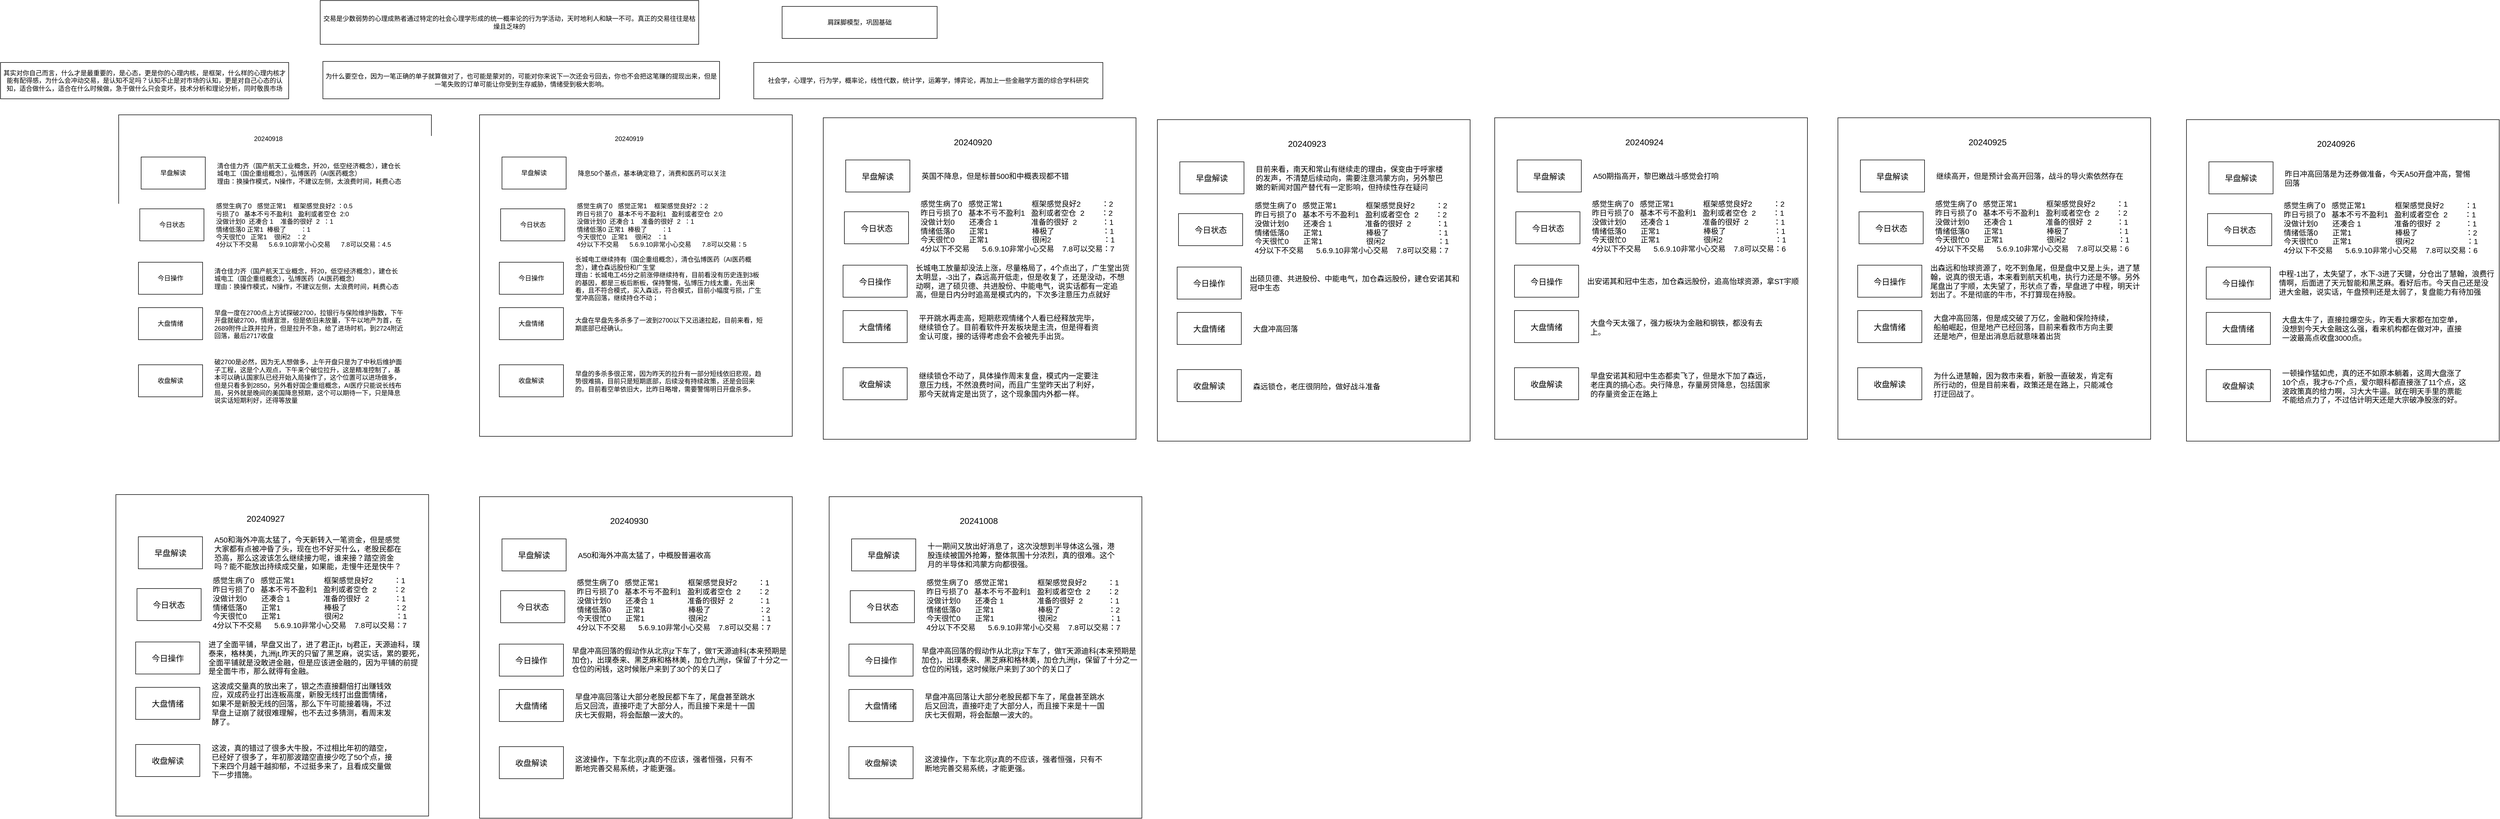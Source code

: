 <mxfile version="24.7.16">
  <diagram name="第 1 页" id="n0Eh1bdH7xCjfE-SlWxd">
    <mxGraphModel dx="1645" dy="1076" grid="0" gridSize="10" guides="1" tooltips="1" connect="1" arrows="1" fold="1" page="0" pageScale="1" pageWidth="827" pageHeight="1169" math="0" shadow="0">
      <root>
        <mxCell id="0" />
        <mxCell id="1" parent="0" />
        <mxCell id="ki8aC08DYE5dmjoq6XBP-1" value="" style="rounded=0;whiteSpace=wrap;html=1;" parent="1" vertex="1">
          <mxGeometry x="-59" y="60" width="585" height="602" as="geometry" />
        </mxCell>
        <mxCell id="ki8aC08DYE5dmjoq6XBP-2" value="20240918" style="text;html=1;align=center;verticalAlign=middle;whiteSpace=wrap;rounded=0;" parent="1" vertex="1">
          <mxGeometry x="-34" y="79" width="510" height="52" as="geometry" />
        </mxCell>
        <mxCell id="ki8aC08DYE5dmjoq6XBP-5" value="" style="group" parent="1" vertex="1" connectable="0">
          <mxGeometry x="-22" y="336" width="495.5" height="61" as="geometry" />
        </mxCell>
        <mxCell id="ki8aC08DYE5dmjoq6XBP-3" value="清仓佳力齐（国产航天工业概念，歼20，低空经济概念），建仓长城电工（国企重组概念），弘博医药（AI医药概念）&lt;div&gt;理由：换操作模式，N操作，不建议左侧，太浪费时间，耗费心态&lt;/div&gt;" style="text;html=1;align=left;verticalAlign=middle;whiteSpace=wrap;rounded=0;" parent="ki8aC08DYE5dmjoq6XBP-5" vertex="1">
          <mxGeometry x="140" width="355.5" height="61" as="geometry" />
        </mxCell>
        <mxCell id="ki8aC08DYE5dmjoq6XBP-4" value="今日操作" style="rounded=0;whiteSpace=wrap;html=1;" parent="ki8aC08DYE5dmjoq6XBP-5" vertex="1">
          <mxGeometry width="120" height="60" as="geometry" />
        </mxCell>
        <mxCell id="ki8aC08DYE5dmjoq6XBP-6" value="" style="group" parent="1" vertex="1" connectable="0">
          <mxGeometry x="-22" y="421" width="495.5" height="61" as="geometry" />
        </mxCell>
        <mxCell id="ki8aC08DYE5dmjoq6XBP-7" value="早盘一度在2700点上方试探破2700，拉银行与保险维护指数，下午开盘就破2700，情绪宣泄，但是依旧未放量，下午以地产为首，在2689附件止跌并拉升，但是拉升不急，给了进场时机，到2724附近回落，最后2717收盘" style="text;html=1;align=left;verticalAlign=middle;whiteSpace=wrap;rounded=0;" parent="ki8aC08DYE5dmjoq6XBP-6" vertex="1">
          <mxGeometry x="140" width="355.5" height="61" as="geometry" />
        </mxCell>
        <mxCell id="ki8aC08DYE5dmjoq6XBP-8" value="大盘情绪" style="rounded=0;whiteSpace=wrap;html=1;" parent="ki8aC08DYE5dmjoq6XBP-6" vertex="1">
          <mxGeometry width="120" height="60" as="geometry" />
        </mxCell>
        <mxCell id="ki8aC08DYE5dmjoq6XBP-9" value="" style="group" parent="1" vertex="1" connectable="0">
          <mxGeometry x="-17" y="139" width="495.5" height="61" as="geometry" />
        </mxCell>
        <mxCell id="ki8aC08DYE5dmjoq6XBP-10" value="清仓佳力齐（国产航天工业概念，歼20，低空经济概念），建仓长城电工（国企重组概念），弘博医药（AI医药概念）&lt;div&gt;理由：换操作模式，N操作，不建议左侧，太浪费时间，耗费心态&lt;/div&gt;" style="text;html=1;align=left;verticalAlign=middle;whiteSpace=wrap;rounded=0;" parent="ki8aC08DYE5dmjoq6XBP-9" vertex="1">
          <mxGeometry x="140" width="355.5" height="61" as="geometry" />
        </mxCell>
        <mxCell id="ki8aC08DYE5dmjoq6XBP-11" value="早盘解读" style="rounded=0;whiteSpace=wrap;html=1;" parent="ki8aC08DYE5dmjoq6XBP-9" vertex="1">
          <mxGeometry width="120" height="60" as="geometry" />
        </mxCell>
        <mxCell id="ki8aC08DYE5dmjoq6XBP-20" value="" style="group" parent="1" vertex="1" connectable="0">
          <mxGeometry x="-22" y="528" width="495.5" height="61" as="geometry" />
        </mxCell>
        <mxCell id="ki8aC08DYE5dmjoq6XBP-21" value="破2700是必然，因为无人想做多，上午开盘只是为了中秋后维护面子工程，这是个人观点，下午来个破位拉升，这是精准控制了，基本可以确认国家队已经开始入局操作了，这个位置可以进场做多，但是只看多到2850，另外看好国企重组概念，AI医疗只能说长线布局，另外就是晚间的美国降息预期，这个可以期待一下，只是降息说实话短期利好，还得等放量" style="text;html=1;align=left;verticalAlign=middle;whiteSpace=wrap;rounded=0;" parent="ki8aC08DYE5dmjoq6XBP-20" vertex="1">
          <mxGeometry x="140" width="355.5" height="61" as="geometry" />
        </mxCell>
        <mxCell id="ki8aC08DYE5dmjoq6XBP-22" value="收盘解读" style="rounded=0;whiteSpace=wrap;html=1;" parent="ki8aC08DYE5dmjoq6XBP-20" vertex="1">
          <mxGeometry width="120" height="60" as="geometry" />
        </mxCell>
        <mxCell id="ki8aC08DYE5dmjoq6XBP-27" value="" style="group" parent="1" vertex="1" connectable="0">
          <mxGeometry x="-19.5" y="236" width="495.5" height="61" as="geometry" />
        </mxCell>
        <mxCell id="ki8aC08DYE5dmjoq6XBP-28" value="感觉生病了0&amp;nbsp; &amp;nbsp;感觉正常1&amp;nbsp; &amp;nbsp; 框架感觉良好2 ：0.5&lt;br&gt;亏损了0&amp;nbsp; &amp;nbsp;基本不亏不盈利1&amp;nbsp; &amp;nbsp;盈利或者空仓&amp;nbsp; 2:0&lt;br&gt;没做计划0&amp;nbsp; 还凑合 1&amp;nbsp; &amp;nbsp; 准备的很好&amp;nbsp; 2&amp;nbsp; ：1&lt;br&gt;情绪低落0 正常1&amp;nbsp; 棒极了&amp;nbsp; &amp;nbsp; &amp;nbsp; &amp;nbsp; ：1&lt;br&gt;今天很忙0&amp;nbsp; &amp;nbsp;正常1&amp;nbsp; &amp;nbsp; 很闲2&amp;nbsp; &amp;nbsp;：2&lt;br&gt;4分以下不交易&amp;nbsp; &amp;nbsp; &amp;nbsp; 5.6.9.10非常小心交易&amp;nbsp; &amp;nbsp; &amp;nbsp; 7.8可以交易：4.5" style="text;html=1;align=left;verticalAlign=middle;whiteSpace=wrap;rounded=0;" parent="ki8aC08DYE5dmjoq6XBP-27" vertex="1">
          <mxGeometry x="140" width="355.5" height="61" as="geometry" />
        </mxCell>
        <mxCell id="ki8aC08DYE5dmjoq6XBP-29" value="今日状态" style="rounded=0;whiteSpace=wrap;html=1;" parent="ki8aC08DYE5dmjoq6XBP-27" vertex="1">
          <mxGeometry width="120" height="60" as="geometry" />
        </mxCell>
        <mxCell id="ki8aC08DYE5dmjoq6XBP-30" value="交易是少数弱势的心理成熟者通过特定的社会心理学形成的统一概率论的行为学活动，天时地利人和缺一不可。真正的交易往往是枯燥且乏味的" style="rounded=0;whiteSpace=wrap;html=1;" parent="1" vertex="1">
          <mxGeometry x="318" y="-154" width="708" height="82" as="geometry" />
        </mxCell>
        <mxCell id="ki8aC08DYE5dmjoq6XBP-31" value="为什么要空仓，因为一笔正确的单子就算做对了，也可能是蒙对的，可能对你来说下一次还会亏回去，你也不会把这笔赚的提现出来，但是一笔失败的订单可能让你受到生存威胁，情绪受到极大影响。" style="rounded=0;whiteSpace=wrap;html=1;" parent="1" vertex="1">
          <mxGeometry x="323" y="-40" width="742" height="70" as="geometry" />
        </mxCell>
        <mxCell id="ki8aC08DYE5dmjoq6XBP-32" value="其实对你自己而言，什么才是最重要的，是心态，更是你的心理内核，是框架，什么样的心理内核才能有配得感，为什么会冲动交易，是认知不足吗？认知不止是对市场的认知，更是对自己心态的认知，适合做什么，适合在什么时候做，急于做什么只会变坏，技术分析和理论分析，同时敬畏市场" style="rounded=0;whiteSpace=wrap;html=1;" parent="1" vertex="1">
          <mxGeometry x="-280" y="-38" width="539" height="68" as="geometry" />
        </mxCell>
        <mxCell id="ki8aC08DYE5dmjoq6XBP-33" value="社会学，心理学，行为学，概率论，线性代数，统计学，运筹学，博弈论，再加上一些金融学方面的综合学科研究" style="rounded=0;whiteSpace=wrap;html=1;" parent="1" vertex="1">
          <mxGeometry x="1129" y="-38" width="653" height="68" as="geometry" />
        </mxCell>
        <mxCell id="ki8aC08DYE5dmjoq6XBP-34" value="" style="rounded=0;whiteSpace=wrap;html=1;" parent="1" vertex="1">
          <mxGeometry x="616" y="60" width="585" height="602" as="geometry" />
        </mxCell>
        <mxCell id="ki8aC08DYE5dmjoq6XBP-35" value="20240919" style="text;html=1;align=center;verticalAlign=middle;whiteSpace=wrap;rounded=0;" parent="1" vertex="1">
          <mxGeometry x="641" y="79" width="510" height="52" as="geometry" />
        </mxCell>
        <mxCell id="ki8aC08DYE5dmjoq6XBP-36" value="" style="group" parent="1" vertex="1" connectable="0">
          <mxGeometry x="653" y="336" width="495.5" height="61" as="geometry" />
        </mxCell>
        <mxCell id="ki8aC08DYE5dmjoq6XBP-37" value="长城电工继续持有（国企重组概念），清仓弘博医药（AI医药概念），建仓森远股份和广生堂&lt;div&gt;理由：长城电工45分之前涨停继续持有，目前看没有历史连到3板的基因，都是三板后断板，保持警惕，弘博压力线太重，先出来看，且不符合模式，买入森远，符合模式，目前小幅度亏损，广生堂冲高回落，继续持仓不动；&lt;/div&gt;" style="text;html=1;align=left;verticalAlign=middle;whiteSpace=wrap;rounded=0;" parent="ki8aC08DYE5dmjoq6XBP-36" vertex="1">
          <mxGeometry x="140" width="355.5" height="61" as="geometry" />
        </mxCell>
        <mxCell id="ki8aC08DYE5dmjoq6XBP-38" value="今日操作" style="rounded=0;whiteSpace=wrap;html=1;" parent="ki8aC08DYE5dmjoq6XBP-36" vertex="1">
          <mxGeometry width="120" height="60" as="geometry" />
        </mxCell>
        <mxCell id="ki8aC08DYE5dmjoq6XBP-39" value="" style="group" parent="1" vertex="1" connectable="0">
          <mxGeometry x="653" y="421" width="495.5" height="61" as="geometry" />
        </mxCell>
        <mxCell id="ki8aC08DYE5dmjoq6XBP-40" value="大盘在早盘先多杀多了一波到2700以下又迅速拉起，目前来看，短期底部已经确认。" style="text;html=1;align=left;verticalAlign=middle;whiteSpace=wrap;rounded=0;" parent="ki8aC08DYE5dmjoq6XBP-39" vertex="1">
          <mxGeometry x="140" width="355.5" height="61" as="geometry" />
        </mxCell>
        <mxCell id="ki8aC08DYE5dmjoq6XBP-41" value="大盘情绪" style="rounded=0;whiteSpace=wrap;html=1;" parent="ki8aC08DYE5dmjoq6XBP-39" vertex="1">
          <mxGeometry width="120" height="60" as="geometry" />
        </mxCell>
        <mxCell id="ki8aC08DYE5dmjoq6XBP-42" value="" style="group" parent="1" vertex="1" connectable="0">
          <mxGeometry x="658" y="139" width="495.5" height="61" as="geometry" />
        </mxCell>
        <mxCell id="ki8aC08DYE5dmjoq6XBP-43" value="降息50个基点，基本确定稳了，消费和医药可以关注" style="text;html=1;align=left;verticalAlign=middle;whiteSpace=wrap;rounded=0;" parent="ki8aC08DYE5dmjoq6XBP-42" vertex="1">
          <mxGeometry x="140" width="355.5" height="61" as="geometry" />
        </mxCell>
        <mxCell id="ki8aC08DYE5dmjoq6XBP-44" value="早盘解读" style="rounded=0;whiteSpace=wrap;html=1;" parent="ki8aC08DYE5dmjoq6XBP-42" vertex="1">
          <mxGeometry width="120" height="60" as="geometry" />
        </mxCell>
        <mxCell id="ki8aC08DYE5dmjoq6XBP-45" value="" style="group" parent="1" vertex="1" connectable="0">
          <mxGeometry x="653" y="528" width="495.5" height="61" as="geometry" />
        </mxCell>
        <mxCell id="ki8aC08DYE5dmjoq6XBP-46" value="早盘的多杀多很正常，因为昨天的拉升有一部分短线依旧悲观，趋势很难搞，目前只是短期底部，后续没有持续政策，还是会回来的。目前看空单依旧大，比昨日略增，需要警惕明日开盘杀多。" style="text;html=1;align=left;verticalAlign=middle;whiteSpace=wrap;rounded=0;" parent="ki8aC08DYE5dmjoq6XBP-45" vertex="1">
          <mxGeometry x="140" width="355.5" height="61" as="geometry" />
        </mxCell>
        <mxCell id="ki8aC08DYE5dmjoq6XBP-47" value="收盘解读" style="rounded=0;whiteSpace=wrap;html=1;" parent="ki8aC08DYE5dmjoq6XBP-45" vertex="1">
          <mxGeometry width="120" height="60" as="geometry" />
        </mxCell>
        <mxCell id="ki8aC08DYE5dmjoq6XBP-48" value="" style="group" parent="1" vertex="1" connectable="0">
          <mxGeometry x="655.5" y="236" width="495.5" height="61" as="geometry" />
        </mxCell>
        <mxCell id="ki8aC08DYE5dmjoq6XBP-49" value="感觉生病了0&amp;nbsp; &amp;nbsp;感觉正常1&amp;nbsp; &amp;nbsp; 框架感觉良好2 ：2&lt;br&gt;昨日亏损了0&amp;nbsp; &amp;nbsp;基本不亏不盈利1&amp;nbsp; &amp;nbsp;盈利或者空仓&amp;nbsp; 2:0&lt;br&gt;没做计划0&amp;nbsp; 还凑合 1&amp;nbsp; &amp;nbsp; 准备的很好&amp;nbsp; 2&amp;nbsp; ：1&lt;br&gt;情绪低落0 正常1&amp;nbsp; 棒极了&amp;nbsp; &amp;nbsp; &amp;nbsp; &amp;nbsp; ：1&lt;br&gt;今天很忙0&amp;nbsp; &amp;nbsp;正常1&amp;nbsp; &amp;nbsp; 很闲2&amp;nbsp; &amp;nbsp;：1&lt;br&gt;4分以下不交易&amp;nbsp; &amp;nbsp; &amp;nbsp; 5.6.9.10非常小心交易&amp;nbsp; &amp;nbsp; &amp;nbsp; 7.8可以交易：5" style="text;html=1;align=left;verticalAlign=middle;whiteSpace=wrap;rounded=0;" parent="ki8aC08DYE5dmjoq6XBP-48" vertex="1">
          <mxGeometry x="140" width="355.5" height="61" as="geometry" />
        </mxCell>
        <mxCell id="ki8aC08DYE5dmjoq6XBP-50" value="今日状态" style="rounded=0;whiteSpace=wrap;html=1;" parent="ki8aC08DYE5dmjoq6XBP-48" vertex="1">
          <mxGeometry width="120" height="60" as="geometry" />
        </mxCell>
        <mxCell id="ki8aC08DYE5dmjoq6XBP-51" value="肩踩脚模型，巩固基础" style="rounded=0;whiteSpace=wrap;html=1;" parent="1" vertex="1">
          <mxGeometry x="1182" y="-143" width="290" height="60" as="geometry" />
        </mxCell>
        <mxCell id="ki8aC08DYE5dmjoq6XBP-52" value="" style="rounded=0;whiteSpace=wrap;html=1;" parent="1" vertex="1">
          <mxGeometry x="1259" y="65.5" width="585" height="602" as="geometry" />
        </mxCell>
        <mxCell id="ki8aC08DYE5dmjoq6XBP-53" value="&lt;font style=&quot;font-size: 16px;&quot;&gt;20240920&lt;/font&gt;" style="text;html=1;align=center;verticalAlign=middle;whiteSpace=wrap;rounded=0;" parent="1" vertex="1">
          <mxGeometry x="1284" y="84.5" width="510" height="52" as="geometry" />
        </mxCell>
        <mxCell id="ki8aC08DYE5dmjoq6XBP-54" value="" style="group" parent="1" vertex="1" connectable="0">
          <mxGeometry x="1296" y="341.5" width="542" height="71" as="geometry" />
        </mxCell>
        <mxCell id="ki8aC08DYE5dmjoq6XBP-56" value="&lt;font style=&quot;font-size: 15px;&quot;&gt;今日操作&lt;/font&gt;" style="rounded=0;whiteSpace=wrap;html=1;" parent="ki8aC08DYE5dmjoq6XBP-54" vertex="1">
          <mxGeometry width="120" height="60" as="geometry" />
        </mxCell>
        <mxCell id="ki8aC08DYE5dmjoq6XBP-69" value="&lt;font style=&quot;font-size: 14px;&quot;&gt;长城电工放量却没法上涨，尽量格局了，4个点出了，广生堂出货太明显，-3出了，森远高开低走，但是收复了，还是没动，不想动啊，进了硕贝德、共进股份、中能电气，说实话都有一定追高，但是日内分时追高是模式内的，下次多注意压力点就好&lt;/font&gt;" style="text;html=1;align=left;verticalAlign=middle;whiteSpace=wrap;rounded=0;" parent="ki8aC08DYE5dmjoq6XBP-54" vertex="1">
          <mxGeometry x="134" y="-3.62" width="406" height="67.25" as="geometry" />
        </mxCell>
        <mxCell id="ki8aC08DYE5dmjoq6XBP-57" value="" style="group" parent="1" vertex="1" connectable="0">
          <mxGeometry x="1296" y="426.5" width="495.5" height="61" as="geometry" />
        </mxCell>
        <mxCell id="ki8aC08DYE5dmjoq6XBP-59" value="&lt;font style=&quot;font-size: 15px;&quot;&gt;大盘情绪&lt;/font&gt;" style="rounded=0;whiteSpace=wrap;html=1;" parent="ki8aC08DYE5dmjoq6XBP-57" vertex="1">
          <mxGeometry width="120" height="60" as="geometry" />
        </mxCell>
        <mxCell id="ki8aC08DYE5dmjoq6XBP-70" value="&lt;font style=&quot;font-size: 14px;&quot;&gt;平开跳水再走高，短期悲观情绪个人看已经释放完毕，继续锁仓了。目前看软件开发板块是主流，但是得看资金认可度，接的话得考虑会不会被先手出货。&lt;/font&gt;" style="text;html=1;align=left;verticalAlign=middle;whiteSpace=wrap;rounded=0;" parent="ki8aC08DYE5dmjoq6XBP-57" vertex="1">
          <mxGeometry x="140" y="6.5" width="349" height="49.5" as="geometry" />
        </mxCell>
        <mxCell id="ki8aC08DYE5dmjoq6XBP-60" value="" style="group" parent="1" vertex="1" connectable="0">
          <mxGeometry x="1301" y="144.5" width="495.5" height="61" as="geometry" />
        </mxCell>
        <mxCell id="ki8aC08DYE5dmjoq6XBP-61" value="&lt;font style=&quot;font-size: 14px;&quot;&gt;英国不降息，但是标普500和中概表现都不错&lt;/font&gt;" style="text;html=1;align=left;verticalAlign=middle;whiteSpace=wrap;rounded=0;" parent="ki8aC08DYE5dmjoq6XBP-60" vertex="1">
          <mxGeometry x="140" width="355.5" height="61" as="geometry" />
        </mxCell>
        <mxCell id="ki8aC08DYE5dmjoq6XBP-62" value="&lt;font style=&quot;font-size: 15px;&quot;&gt;早盘解读&lt;/font&gt;" style="rounded=0;whiteSpace=wrap;html=1;" parent="ki8aC08DYE5dmjoq6XBP-60" vertex="1">
          <mxGeometry width="120" height="60" as="geometry" />
        </mxCell>
        <mxCell id="ki8aC08DYE5dmjoq6XBP-63" value="" style="group;align=left;" parent="1" vertex="1" connectable="0">
          <mxGeometry x="1296" y="533.5" width="495.5" height="61" as="geometry" />
        </mxCell>
        <mxCell id="ki8aC08DYE5dmjoq6XBP-65" value="&lt;font style=&quot;font-size: 15px;&quot;&gt;收盘解读&lt;/font&gt;" style="rounded=0;whiteSpace=wrap;html=1;" parent="ki8aC08DYE5dmjoq6XBP-63" vertex="1">
          <mxGeometry width="120" height="60" as="geometry" />
        </mxCell>
        <mxCell id="ki8aC08DYE5dmjoq6XBP-71" value="&lt;font style=&quot;font-size: 14px;&quot;&gt;继续锁仓不动了，具体操作周末复盘，模式内一定要注意压力线，不然浪费时间，而且广生堂昨天出了利好，那今天就肯定是出货了，这个现象国内外都一样。&lt;/font&gt;" style="text;html=1;align=left;verticalAlign=middle;whiteSpace=wrap;rounded=0;" parent="ki8aC08DYE5dmjoq6XBP-63" vertex="1">
          <mxGeometry x="140" y="7.5" width="347" height="49.5" as="geometry" />
        </mxCell>
        <mxCell id="ki8aC08DYE5dmjoq6XBP-66" value="" style="group" parent="1" vertex="1" connectable="0">
          <mxGeometry x="1298.5" y="241.5" width="528" height="61" as="geometry" />
        </mxCell>
        <mxCell id="ki8aC08DYE5dmjoq6XBP-67" value="&lt;font style=&quot;font-size: 14px;&quot;&gt;感觉生病了0&amp;nbsp; &amp;nbsp;感觉正常1&amp;nbsp; &amp;nbsp; &amp;nbsp; &amp;nbsp; &amp;nbsp; &amp;nbsp; &amp;nbsp; 框架感觉良好2&amp;nbsp; &amp;nbsp; &amp;nbsp; &amp;nbsp; &amp;nbsp; ：2&lt;br&gt;昨日亏损了0&amp;nbsp; &amp;nbsp;基本不亏不盈利1&amp;nbsp; &amp;nbsp;盈利或者空仓&amp;nbsp; 2&amp;nbsp; &amp;nbsp; &amp;nbsp; &amp;nbsp; ：2&lt;br&gt;没做计划0&amp;nbsp; &amp;nbsp; &amp;nbsp; &amp;nbsp;还凑合 1&amp;nbsp; &amp;nbsp; &amp;nbsp; &amp;nbsp; &amp;nbsp; &amp;nbsp; &amp;nbsp; &amp;nbsp; 准备的很好&amp;nbsp; 2&amp;nbsp; &amp;nbsp; &amp;nbsp; &amp;nbsp; &amp;nbsp; &amp;nbsp; ：1&lt;br&gt;情绪低落0&amp;nbsp; &amp;nbsp; &amp;nbsp; &amp;nbsp;正常1&amp;nbsp; &amp;nbsp; &amp;nbsp; &amp;nbsp; &amp;nbsp; &amp;nbsp; &amp;nbsp; &amp;nbsp; &amp;nbsp; &amp;nbsp; &amp;nbsp;棒极了&amp;nbsp; &amp;nbsp; &amp;nbsp; &amp;nbsp; &amp;nbsp; &amp;nbsp; &amp;nbsp; &amp;nbsp; &amp;nbsp; &amp;nbsp; &amp;nbsp; &amp;nbsp;：1&lt;br&gt;今天很忙0&amp;nbsp; &amp;nbsp; &amp;nbsp; &amp;nbsp;正常1&amp;nbsp; &amp;nbsp; &amp;nbsp; &amp;nbsp; &amp;nbsp; &amp;nbsp; &amp;nbsp; &amp;nbsp; &amp;nbsp; &amp;nbsp; &amp;nbsp;很闲2&amp;nbsp; &amp;nbsp; &amp;nbsp; &amp;nbsp; &amp;nbsp; &amp;nbsp; &amp;nbsp; &amp;nbsp; &amp;nbsp; &amp;nbsp; &amp;nbsp; &amp;nbsp; &amp;nbsp;：1&lt;br&gt;4分以下不交易&amp;nbsp; &amp;nbsp; &amp;nbsp; 5.6.9.10非常小心交易&amp;nbsp; &amp;nbsp; 7.8可以交易：7&lt;/font&gt;" style="text;html=1;align=left;verticalAlign=middle;whiteSpace=wrap;rounded=0;" parent="ki8aC08DYE5dmjoq6XBP-66" vertex="1">
          <mxGeometry x="140" y="-7" width="388" height="68" as="geometry" />
        </mxCell>
        <mxCell id="ki8aC08DYE5dmjoq6XBP-68" value="&lt;font style=&quot;font-size: 15px;&quot;&gt;今日状态&lt;/font&gt;" style="rounded=0;whiteSpace=wrap;html=1;" parent="ki8aC08DYE5dmjoq6XBP-66" vertex="1">
          <mxGeometry width="120" height="60" as="geometry" />
        </mxCell>
        <mxCell id="ki8aC08DYE5dmjoq6XBP-72" value="" style="rounded=0;whiteSpace=wrap;html=1;" parent="1" vertex="1">
          <mxGeometry x="1884" y="69" width="585" height="602" as="geometry" />
        </mxCell>
        <mxCell id="ki8aC08DYE5dmjoq6XBP-73" value="&lt;font style=&quot;font-size: 16px;&quot;&gt;20240923&lt;/font&gt;" style="text;html=1;align=center;verticalAlign=middle;whiteSpace=wrap;rounded=0;" parent="1" vertex="1">
          <mxGeometry x="1909" y="88" width="510" height="52" as="geometry" />
        </mxCell>
        <mxCell id="ki8aC08DYE5dmjoq6XBP-74" value="" style="group" parent="1" vertex="1" connectable="0">
          <mxGeometry x="1921" y="345" width="542" height="71" as="geometry" />
        </mxCell>
        <mxCell id="ki8aC08DYE5dmjoq6XBP-75" value="&lt;font style=&quot;font-size: 15px;&quot;&gt;今日操作&lt;/font&gt;" style="rounded=0;whiteSpace=wrap;html=1;" parent="ki8aC08DYE5dmjoq6XBP-74" vertex="1">
          <mxGeometry width="120" height="60" as="geometry" />
        </mxCell>
        <mxCell id="ki8aC08DYE5dmjoq6XBP-76" value="&lt;font style=&quot;font-size: 14px;&quot;&gt;出硕贝德、共进股份、中能电气，加仓森远股份，建仓安诺其和冠中生态&lt;/font&gt;" style="text;html=1;align=left;verticalAlign=middle;whiteSpace=wrap;rounded=0;" parent="ki8aC08DYE5dmjoq6XBP-74" vertex="1">
          <mxGeometry x="134" y="-3.62" width="406" height="67.25" as="geometry" />
        </mxCell>
        <mxCell id="ki8aC08DYE5dmjoq6XBP-77" value="" style="group" parent="1" vertex="1" connectable="0">
          <mxGeometry x="1921" y="430" width="495.5" height="61" as="geometry" />
        </mxCell>
        <mxCell id="ki8aC08DYE5dmjoq6XBP-78" value="&lt;font style=&quot;font-size: 15px;&quot;&gt;大盘情绪&lt;/font&gt;" style="rounded=0;whiteSpace=wrap;html=1;" parent="ki8aC08DYE5dmjoq6XBP-77" vertex="1">
          <mxGeometry width="120" height="60" as="geometry" />
        </mxCell>
        <mxCell id="ki8aC08DYE5dmjoq6XBP-79" value="&lt;font style=&quot;font-size: 14px;&quot;&gt;大盘冲高回落&lt;/font&gt;" style="text;html=1;align=left;verticalAlign=middle;whiteSpace=wrap;rounded=0;" parent="ki8aC08DYE5dmjoq6XBP-77" vertex="1">
          <mxGeometry x="140" y="6.5" width="349" height="49.5" as="geometry" />
        </mxCell>
        <mxCell id="ki8aC08DYE5dmjoq6XBP-80" value="" style="group" parent="1" vertex="1" connectable="0">
          <mxGeometry x="1926" y="148" width="495.5" height="61" as="geometry" />
        </mxCell>
        <mxCell id="ki8aC08DYE5dmjoq6XBP-81" value="&lt;font style=&quot;font-size: 14px;&quot;&gt;目前来看，南天和常山有继续走的理由，保变由于呼家楼的发声，不清楚后续动向，需要注意鸿蒙方向，另外黎巴嫩的新闻对国产替代有一定影响，但持续性存在疑问&lt;/font&gt;" style="text;html=1;align=left;verticalAlign=middle;whiteSpace=wrap;rounded=0;" parent="ki8aC08DYE5dmjoq6XBP-80" vertex="1">
          <mxGeometry x="140" width="355.5" height="61" as="geometry" />
        </mxCell>
        <mxCell id="ki8aC08DYE5dmjoq6XBP-82" value="&lt;font style=&quot;font-size: 15px;&quot;&gt;早盘解读&lt;/font&gt;" style="rounded=0;whiteSpace=wrap;html=1;" parent="ki8aC08DYE5dmjoq6XBP-80" vertex="1">
          <mxGeometry width="120" height="60" as="geometry" />
        </mxCell>
        <mxCell id="ki8aC08DYE5dmjoq6XBP-83" value="" style="group;align=left;" parent="1" vertex="1" connectable="0">
          <mxGeometry x="1921" y="537" width="495.5" height="61" as="geometry" />
        </mxCell>
        <mxCell id="ki8aC08DYE5dmjoq6XBP-84" value="&lt;font style=&quot;font-size: 15px;&quot;&gt;收盘解读&lt;/font&gt;" style="rounded=0;whiteSpace=wrap;html=1;" parent="ki8aC08DYE5dmjoq6XBP-83" vertex="1">
          <mxGeometry width="120" height="60" as="geometry" />
        </mxCell>
        <mxCell id="ki8aC08DYE5dmjoq6XBP-85" value="&lt;font style=&quot;font-size: 14px;&quot;&gt;森远锁仓，老庄很阴险，做好战斗准备&lt;/font&gt;" style="text;html=1;align=left;verticalAlign=middle;whiteSpace=wrap;rounded=0;" parent="ki8aC08DYE5dmjoq6XBP-83" vertex="1">
          <mxGeometry x="140" y="7.5" width="347" height="49.5" as="geometry" />
        </mxCell>
        <mxCell id="ki8aC08DYE5dmjoq6XBP-86" value="" style="group" parent="1" vertex="1" connectable="0">
          <mxGeometry x="1923.5" y="245" width="528" height="61" as="geometry" />
        </mxCell>
        <mxCell id="ki8aC08DYE5dmjoq6XBP-87" value="&lt;font style=&quot;font-size: 14px;&quot;&gt;感觉生病了0&amp;nbsp; &amp;nbsp;感觉正常1&amp;nbsp; &amp;nbsp; &amp;nbsp; &amp;nbsp; &amp;nbsp; &amp;nbsp; &amp;nbsp; 框架感觉良好2&amp;nbsp; &amp;nbsp; &amp;nbsp; &amp;nbsp; &amp;nbsp; ：2&lt;br&gt;昨日亏损了0&amp;nbsp; &amp;nbsp;基本不亏不盈利1&amp;nbsp; &amp;nbsp;盈利或者空仓&amp;nbsp; 2&amp;nbsp; &amp;nbsp; &amp;nbsp; &amp;nbsp; ：2&lt;br&gt;没做计划0&amp;nbsp; &amp;nbsp; &amp;nbsp; &amp;nbsp;还凑合 1&amp;nbsp; &amp;nbsp; &amp;nbsp; &amp;nbsp; &amp;nbsp; &amp;nbsp; &amp;nbsp; &amp;nbsp; 准备的很好&amp;nbsp; 2&amp;nbsp; &amp;nbsp; &amp;nbsp; &amp;nbsp; &amp;nbsp; &amp;nbsp; ：1&lt;br&gt;情绪低落0&amp;nbsp; &amp;nbsp; &amp;nbsp; &amp;nbsp;正常1&amp;nbsp; &amp;nbsp; &amp;nbsp; &amp;nbsp; &amp;nbsp; &amp;nbsp; &amp;nbsp; &amp;nbsp; &amp;nbsp; &amp;nbsp; &amp;nbsp;棒极了&amp;nbsp; &amp;nbsp; &amp;nbsp; &amp;nbsp; &amp;nbsp; &amp;nbsp; &amp;nbsp; &amp;nbsp; &amp;nbsp; &amp;nbsp; &amp;nbsp; &amp;nbsp;：1&lt;br&gt;今天很忙0&amp;nbsp; &amp;nbsp; &amp;nbsp; &amp;nbsp;正常1&amp;nbsp; &amp;nbsp; &amp;nbsp; &amp;nbsp; &amp;nbsp; &amp;nbsp; &amp;nbsp; &amp;nbsp; &amp;nbsp; &amp;nbsp; &amp;nbsp;很闲2&amp;nbsp; &amp;nbsp; &amp;nbsp; &amp;nbsp; &amp;nbsp; &amp;nbsp; &amp;nbsp; &amp;nbsp; &amp;nbsp; &amp;nbsp; &amp;nbsp; &amp;nbsp; &amp;nbsp;：1&lt;br&gt;4分以下不交易&amp;nbsp; &amp;nbsp; &amp;nbsp; 5.6.9.10非常小心交易&amp;nbsp; &amp;nbsp; 7.8可以交易：7&lt;/font&gt;" style="text;html=1;align=left;verticalAlign=middle;whiteSpace=wrap;rounded=0;" parent="ki8aC08DYE5dmjoq6XBP-86" vertex="1">
          <mxGeometry x="140" y="-7" width="388" height="68" as="geometry" />
        </mxCell>
        <mxCell id="ki8aC08DYE5dmjoq6XBP-88" value="&lt;font style=&quot;font-size: 15px;&quot;&gt;今日状态&lt;/font&gt;" style="rounded=0;whiteSpace=wrap;html=1;" parent="ki8aC08DYE5dmjoq6XBP-86" vertex="1">
          <mxGeometry width="120" height="60" as="geometry" />
        </mxCell>
        <mxCell id="ki8aC08DYE5dmjoq6XBP-89" value="" style="rounded=0;whiteSpace=wrap;html=1;" parent="1" vertex="1">
          <mxGeometry x="2515" y="65.5" width="585" height="602" as="geometry" />
        </mxCell>
        <mxCell id="ki8aC08DYE5dmjoq6XBP-90" value="&lt;font style=&quot;font-size: 16px;&quot;&gt;20240924&lt;/font&gt;" style="text;html=1;align=center;verticalAlign=middle;whiteSpace=wrap;rounded=0;" parent="1" vertex="1">
          <mxGeometry x="2540" y="84.5" width="510" height="52" as="geometry" />
        </mxCell>
        <mxCell id="ki8aC08DYE5dmjoq6XBP-91" value="" style="group" parent="1" vertex="1" connectable="0">
          <mxGeometry x="2552" y="341.5" width="542" height="71" as="geometry" />
        </mxCell>
        <mxCell id="ki8aC08DYE5dmjoq6XBP-92" value="&lt;font style=&quot;font-size: 15px;&quot;&gt;今日操作&lt;/font&gt;" style="rounded=0;whiteSpace=wrap;html=1;" parent="ki8aC08DYE5dmjoq6XBP-91" vertex="1">
          <mxGeometry width="120" height="60" as="geometry" />
        </mxCell>
        <mxCell id="ki8aC08DYE5dmjoq6XBP-93" value="&lt;font style=&quot;font-size: 14px;&quot;&gt;出安诺其和冠中生态，加仓森远股份，追高怡球资源，拿ST宇顺&lt;/font&gt;" style="text;html=1;align=left;verticalAlign=middle;whiteSpace=wrap;rounded=0;" parent="ki8aC08DYE5dmjoq6XBP-91" vertex="1">
          <mxGeometry x="134" y="-3.62" width="406" height="67.25" as="geometry" />
        </mxCell>
        <mxCell id="ki8aC08DYE5dmjoq6XBP-94" value="" style="group" parent="1" vertex="1" connectable="0">
          <mxGeometry x="2552" y="426.5" width="495.5" height="61" as="geometry" />
        </mxCell>
        <mxCell id="ki8aC08DYE5dmjoq6XBP-95" value="&lt;font style=&quot;font-size: 15px;&quot;&gt;大盘情绪&lt;/font&gt;" style="rounded=0;whiteSpace=wrap;html=1;" parent="ki8aC08DYE5dmjoq6XBP-94" vertex="1">
          <mxGeometry width="120" height="60" as="geometry" />
        </mxCell>
        <mxCell id="ki8aC08DYE5dmjoq6XBP-96" value="&lt;span style=&quot;font-size: 14px;&quot;&gt;大盘今天太强了，强力板块为金融和钢铁，都没有去上。&lt;/span&gt;" style="text;html=1;align=left;verticalAlign=middle;whiteSpace=wrap;rounded=0;" parent="ki8aC08DYE5dmjoq6XBP-94" vertex="1">
          <mxGeometry x="140" y="6.5" width="349" height="49.5" as="geometry" />
        </mxCell>
        <mxCell id="ki8aC08DYE5dmjoq6XBP-97" value="" style="group" parent="1" vertex="1" connectable="0">
          <mxGeometry x="2557" y="144.5" width="495.5" height="61" as="geometry" />
        </mxCell>
        <mxCell id="ki8aC08DYE5dmjoq6XBP-98" value="&lt;span style=&quot;font-size: 14px;&quot;&gt;A50期指高开，黎巴嫩战斗感觉会打响&lt;/span&gt;" style="text;html=1;align=left;verticalAlign=middle;whiteSpace=wrap;rounded=0;" parent="ki8aC08DYE5dmjoq6XBP-97" vertex="1">
          <mxGeometry x="140" width="355.5" height="61" as="geometry" />
        </mxCell>
        <mxCell id="ki8aC08DYE5dmjoq6XBP-99" value="&lt;font style=&quot;font-size: 15px;&quot;&gt;早盘解读&lt;/font&gt;" style="rounded=0;whiteSpace=wrap;html=1;" parent="ki8aC08DYE5dmjoq6XBP-97" vertex="1">
          <mxGeometry width="120" height="60" as="geometry" />
        </mxCell>
        <mxCell id="ki8aC08DYE5dmjoq6XBP-100" value="" style="group;align=left;" parent="1" vertex="1" connectable="0">
          <mxGeometry x="2552" y="533.5" width="495.5" height="61" as="geometry" />
        </mxCell>
        <mxCell id="ki8aC08DYE5dmjoq6XBP-101" value="&lt;font style=&quot;font-size: 15px;&quot;&gt;收盘解读&lt;/font&gt;" style="rounded=0;whiteSpace=wrap;html=1;" parent="ki8aC08DYE5dmjoq6XBP-100" vertex="1">
          <mxGeometry width="120" height="60" as="geometry" />
        </mxCell>
        <mxCell id="ki8aC08DYE5dmjoq6XBP-102" value="&lt;font style=&quot;font-size: 14px;&quot;&gt;早盘安诺其和冠中生态都卖飞了，但是水下加了森远，老庄真的搞心态。央行降息，存量房贷降息，包括国家的存量资金正在路上&lt;/font&gt;" style="text;html=1;align=left;verticalAlign=middle;whiteSpace=wrap;rounded=0;" parent="ki8aC08DYE5dmjoq6XBP-100" vertex="1">
          <mxGeometry x="140" y="7.5" width="347" height="49.5" as="geometry" />
        </mxCell>
        <mxCell id="ki8aC08DYE5dmjoq6XBP-103" value="" style="group" parent="1" vertex="1" connectable="0">
          <mxGeometry x="2554.5" y="241.5" width="528" height="61" as="geometry" />
        </mxCell>
        <mxCell id="ki8aC08DYE5dmjoq6XBP-104" value="&lt;font style=&quot;font-size: 14px;&quot;&gt;感觉生病了0&amp;nbsp; &amp;nbsp;感觉正常1&amp;nbsp; &amp;nbsp; &amp;nbsp; &amp;nbsp; &amp;nbsp; &amp;nbsp; &amp;nbsp; 框架感觉良好2&amp;nbsp; &amp;nbsp; &amp;nbsp; &amp;nbsp; &amp;nbsp; ：2&lt;br&gt;昨日亏损了0&amp;nbsp; &amp;nbsp;基本不亏不盈利1&amp;nbsp; &amp;nbsp;盈利或者空仓&amp;nbsp; 2&amp;nbsp; &amp;nbsp; &amp;nbsp; &amp;nbsp; ：1&lt;br&gt;没做计划0&amp;nbsp; &amp;nbsp; &amp;nbsp; &amp;nbsp;还凑合 1&amp;nbsp; &amp;nbsp; &amp;nbsp; &amp;nbsp; &amp;nbsp; &amp;nbsp; &amp;nbsp; &amp;nbsp; 准备的很好&amp;nbsp; 2&amp;nbsp; &amp;nbsp; &amp;nbsp; &amp;nbsp; &amp;nbsp; &amp;nbsp; ：1&lt;br&gt;情绪低落0&amp;nbsp; &amp;nbsp; &amp;nbsp; &amp;nbsp;正常1&amp;nbsp; &amp;nbsp; &amp;nbsp; &amp;nbsp; &amp;nbsp; &amp;nbsp; &amp;nbsp; &amp;nbsp; &amp;nbsp; &amp;nbsp; &amp;nbsp;棒极了&amp;nbsp; &amp;nbsp; &amp;nbsp; &amp;nbsp; &amp;nbsp; &amp;nbsp; &amp;nbsp; &amp;nbsp; &amp;nbsp; &amp;nbsp; &amp;nbsp; &amp;nbsp;：1&lt;br&gt;今天很忙0&amp;nbsp; &amp;nbsp; &amp;nbsp; &amp;nbsp;正常1&amp;nbsp; &amp;nbsp; &amp;nbsp; &amp;nbsp; &amp;nbsp; &amp;nbsp; &amp;nbsp; &amp;nbsp; &amp;nbsp; &amp;nbsp; &amp;nbsp;很闲2&amp;nbsp; &amp;nbsp; &amp;nbsp; &amp;nbsp; &amp;nbsp; &amp;nbsp; &amp;nbsp; &amp;nbsp; &amp;nbsp; &amp;nbsp; &amp;nbsp; &amp;nbsp; &amp;nbsp;：1&lt;br&gt;4分以下不交易&amp;nbsp; &amp;nbsp; &amp;nbsp; 5.6.9.10非常小心交易&amp;nbsp; &amp;nbsp; 7.8可以交易：6&lt;/font&gt;" style="text;html=1;align=left;verticalAlign=middle;whiteSpace=wrap;rounded=0;" parent="ki8aC08DYE5dmjoq6XBP-103" vertex="1">
          <mxGeometry x="140" y="-7" width="388" height="68" as="geometry" />
        </mxCell>
        <mxCell id="ki8aC08DYE5dmjoq6XBP-105" value="&lt;font style=&quot;font-size: 15px;&quot;&gt;今日状态&lt;/font&gt;" style="rounded=0;whiteSpace=wrap;html=1;" parent="ki8aC08DYE5dmjoq6XBP-103" vertex="1">
          <mxGeometry width="120" height="60" as="geometry" />
        </mxCell>
        <mxCell id="ki8aC08DYE5dmjoq6XBP-106" value="" style="rounded=0;whiteSpace=wrap;html=1;" parent="1" vertex="1">
          <mxGeometry x="3157" y="65.5" width="585" height="602" as="geometry" />
        </mxCell>
        <mxCell id="ki8aC08DYE5dmjoq6XBP-107" value="&lt;font style=&quot;font-size: 16px;&quot;&gt;20240925&lt;/font&gt;" style="text;html=1;align=center;verticalAlign=middle;whiteSpace=wrap;rounded=0;" parent="1" vertex="1">
          <mxGeometry x="3182" y="84.5" width="510" height="52" as="geometry" />
        </mxCell>
        <mxCell id="ki8aC08DYE5dmjoq6XBP-108" value="" style="group" parent="1" vertex="1" connectable="0">
          <mxGeometry x="3194" y="341.5" width="542" height="71" as="geometry" />
        </mxCell>
        <mxCell id="ki8aC08DYE5dmjoq6XBP-109" value="&lt;font style=&quot;font-size: 15px;&quot;&gt;今日操作&lt;/font&gt;" style="rounded=0;whiteSpace=wrap;html=1;" parent="ki8aC08DYE5dmjoq6XBP-108" vertex="1">
          <mxGeometry width="120" height="60" as="geometry" />
        </mxCell>
        <mxCell id="ki8aC08DYE5dmjoq6XBP-110" value="&lt;font style=&quot;font-size: 14px;&quot;&gt;出森远和怡球资源了，吃不到鱼尾，但是盘中又是上头，进了慧翰，说真的很无语，本来看到航天机电，执行力还是不够。另外尾盘出了宇顺，太失望了，形状点了香，早盘进了中程，明天计划出了。不是彻底的牛市，不打算现在持股。&lt;/font&gt;" style="text;html=1;align=left;verticalAlign=middle;whiteSpace=wrap;rounded=0;" parent="ki8aC08DYE5dmjoq6XBP-108" vertex="1">
          <mxGeometry x="134" y="-3.62" width="406" height="67.25" as="geometry" />
        </mxCell>
        <mxCell id="ki8aC08DYE5dmjoq6XBP-111" value="" style="group" parent="1" vertex="1" connectable="0">
          <mxGeometry x="3194" y="426.5" width="495.5" height="61" as="geometry" />
        </mxCell>
        <mxCell id="ki8aC08DYE5dmjoq6XBP-112" value="&lt;font style=&quot;font-size: 15px;&quot;&gt;大盘情绪&lt;/font&gt;" style="rounded=0;whiteSpace=wrap;html=1;" parent="ki8aC08DYE5dmjoq6XBP-111" vertex="1">
          <mxGeometry width="120" height="60" as="geometry" />
        </mxCell>
        <mxCell id="ki8aC08DYE5dmjoq6XBP-113" value="&lt;font style=&quot;font-size: 14px;&quot;&gt;大盘冲高回落，但是成交破了万亿，金融和保险持续，船舶崛起，但是地产已经回落，目前来看救市方向主要还是地产，但是出消息后就意味着出货&lt;/font&gt;" style="text;html=1;align=left;verticalAlign=middle;whiteSpace=wrap;rounded=0;" parent="ki8aC08DYE5dmjoq6XBP-111" vertex="1">
          <mxGeometry x="140" y="6.5" width="349" height="49.5" as="geometry" />
        </mxCell>
        <mxCell id="ki8aC08DYE5dmjoq6XBP-114" value="" style="group" parent="1" vertex="1" connectable="0">
          <mxGeometry x="3199" y="144.5" width="495.5" height="61" as="geometry" />
        </mxCell>
        <mxCell id="ki8aC08DYE5dmjoq6XBP-115" value="&lt;span style=&quot;font-size: 14px;&quot;&gt;继续高开，但是预计会高开回落，战斗的导火索依然存在&lt;/span&gt;" style="text;html=1;align=left;verticalAlign=middle;whiteSpace=wrap;rounded=0;" parent="ki8aC08DYE5dmjoq6XBP-114" vertex="1">
          <mxGeometry x="140" width="355.5" height="61" as="geometry" />
        </mxCell>
        <mxCell id="ki8aC08DYE5dmjoq6XBP-116" value="&lt;font style=&quot;font-size: 15px;&quot;&gt;早盘解读&lt;/font&gt;" style="rounded=0;whiteSpace=wrap;html=1;" parent="ki8aC08DYE5dmjoq6XBP-114" vertex="1">
          <mxGeometry width="120" height="60" as="geometry" />
        </mxCell>
        <mxCell id="ki8aC08DYE5dmjoq6XBP-117" value="" style="group;align=left;" parent="1" vertex="1" connectable="0">
          <mxGeometry x="3194" y="533.5" width="495.5" height="61" as="geometry" />
        </mxCell>
        <mxCell id="ki8aC08DYE5dmjoq6XBP-118" value="&lt;font style=&quot;font-size: 15px;&quot;&gt;收盘解读&lt;/font&gt;" style="rounded=0;whiteSpace=wrap;html=1;" parent="ki8aC08DYE5dmjoq6XBP-117" vertex="1">
          <mxGeometry width="120" height="60" as="geometry" />
        </mxCell>
        <mxCell id="ki8aC08DYE5dmjoq6XBP-119" value="&lt;font style=&quot;font-size: 14px;&quot;&gt;为什么进慧翰，因为救市来看，新股一直破发，肯定有所行动的，但是目前来看，政策还是在路上，只能减仓打迂回战了。&lt;/font&gt;" style="text;html=1;align=left;verticalAlign=middle;whiteSpace=wrap;rounded=0;" parent="ki8aC08DYE5dmjoq6XBP-117" vertex="1">
          <mxGeometry x="140" y="7.5" width="347" height="49.5" as="geometry" />
        </mxCell>
        <mxCell id="ki8aC08DYE5dmjoq6XBP-120" value="" style="group" parent="1" vertex="1" connectable="0">
          <mxGeometry x="3196.5" y="241.5" width="528" height="61" as="geometry" />
        </mxCell>
        <mxCell id="ki8aC08DYE5dmjoq6XBP-121" value="&lt;font style=&quot;font-size: 14px;&quot;&gt;感觉生病了0&amp;nbsp; &amp;nbsp;感觉正常1&amp;nbsp; &amp;nbsp; &amp;nbsp; &amp;nbsp; &amp;nbsp; &amp;nbsp; &amp;nbsp; 框架感觉良好2&amp;nbsp; &amp;nbsp; &amp;nbsp; &amp;nbsp; &amp;nbsp; ：1&lt;br&gt;昨日亏损了0&amp;nbsp; &amp;nbsp;基本不亏不盈利1&amp;nbsp; &amp;nbsp;盈利或者空仓&amp;nbsp; 2&amp;nbsp; &amp;nbsp; &amp;nbsp; &amp;nbsp; ：2&lt;br&gt;没做计划0&amp;nbsp; &amp;nbsp; &amp;nbsp; &amp;nbsp;还凑合 1&amp;nbsp; &amp;nbsp; &amp;nbsp; &amp;nbsp; &amp;nbsp; &amp;nbsp; &amp;nbsp; &amp;nbsp; 准备的很好&amp;nbsp; 2&amp;nbsp; &amp;nbsp; &amp;nbsp; &amp;nbsp; &amp;nbsp; &amp;nbsp; ：1&lt;br&gt;情绪低落0&amp;nbsp; &amp;nbsp; &amp;nbsp; &amp;nbsp;正常1&amp;nbsp; &amp;nbsp; &amp;nbsp; &amp;nbsp; &amp;nbsp; &amp;nbsp; &amp;nbsp; &amp;nbsp; &amp;nbsp; &amp;nbsp; &amp;nbsp;棒极了&amp;nbsp; &amp;nbsp; &amp;nbsp; &amp;nbsp; &amp;nbsp; &amp;nbsp; &amp;nbsp; &amp;nbsp; &amp;nbsp; &amp;nbsp; &amp;nbsp; &amp;nbsp;：1&lt;br&gt;今天很忙0&amp;nbsp; &amp;nbsp; &amp;nbsp; &amp;nbsp;正常1&amp;nbsp; &amp;nbsp; &amp;nbsp; &amp;nbsp; &amp;nbsp; &amp;nbsp; &amp;nbsp; &amp;nbsp; &amp;nbsp; &amp;nbsp; &amp;nbsp;很闲2&amp;nbsp; &amp;nbsp; &amp;nbsp; &amp;nbsp; &amp;nbsp; &amp;nbsp; &amp;nbsp; &amp;nbsp; &amp;nbsp; &amp;nbsp; &amp;nbsp; &amp;nbsp; &amp;nbsp;：1&lt;br&gt;4分以下不交易&amp;nbsp; &amp;nbsp; &amp;nbsp; 5.6.9.10非常小心交易&amp;nbsp; &amp;nbsp; 7.8可以交易：6&lt;/font&gt;" style="text;html=1;align=left;verticalAlign=middle;whiteSpace=wrap;rounded=0;" parent="ki8aC08DYE5dmjoq6XBP-120" vertex="1">
          <mxGeometry x="140" y="-7" width="388" height="68" as="geometry" />
        </mxCell>
        <mxCell id="ki8aC08DYE5dmjoq6XBP-122" value="&lt;font style=&quot;font-size: 15px;&quot;&gt;今日状态&lt;/font&gt;" style="rounded=0;whiteSpace=wrap;html=1;" parent="ki8aC08DYE5dmjoq6XBP-120" vertex="1">
          <mxGeometry width="120" height="60" as="geometry" />
        </mxCell>
        <mxCell id="ki8aC08DYE5dmjoq6XBP-123" value="" style="rounded=0;whiteSpace=wrap;html=1;" parent="1" vertex="1">
          <mxGeometry x="3809" y="69" width="585" height="602" as="geometry" />
        </mxCell>
        <mxCell id="ki8aC08DYE5dmjoq6XBP-124" value="&lt;font style=&quot;font-size: 16px;&quot;&gt;20240926&lt;/font&gt;" style="text;html=1;align=center;verticalAlign=middle;whiteSpace=wrap;rounded=0;" parent="1" vertex="1">
          <mxGeometry x="3834" y="88" width="510" height="52" as="geometry" />
        </mxCell>
        <mxCell id="ki8aC08DYE5dmjoq6XBP-125" value="" style="group" parent="1" vertex="1" connectable="0">
          <mxGeometry x="3846" y="345" width="542" height="71" as="geometry" />
        </mxCell>
        <mxCell id="ki8aC08DYE5dmjoq6XBP-126" value="&lt;font style=&quot;font-size: 15px;&quot;&gt;今日操作&lt;/font&gt;" style="rounded=0;whiteSpace=wrap;html=1;" parent="ki8aC08DYE5dmjoq6XBP-125" vertex="1">
          <mxGeometry width="120" height="60" as="geometry" />
        </mxCell>
        <mxCell id="ki8aC08DYE5dmjoq6XBP-127" value="&lt;font style=&quot;font-size: 14px;&quot;&gt;中程-1出了，太失望了，水下-3进了天键，分仓出了慧翰，浪费行情啊，后面进了天元智能和黑芝麻。看好后市。今天自己还是没进大金融，说实话，午盘预判还是太弱了，复盘能力有待加强&lt;/font&gt;" style="text;html=1;align=left;verticalAlign=middle;whiteSpace=wrap;rounded=0;" parent="ki8aC08DYE5dmjoq6XBP-125" vertex="1">
          <mxGeometry x="134" y="-3.62" width="406" height="67.25" as="geometry" />
        </mxCell>
        <mxCell id="ki8aC08DYE5dmjoq6XBP-128" value="" style="group" parent="1" vertex="1" connectable="0">
          <mxGeometry x="3846" y="430" width="495.5" height="61" as="geometry" />
        </mxCell>
        <mxCell id="ki8aC08DYE5dmjoq6XBP-129" value="&lt;font style=&quot;font-size: 15px;&quot;&gt;大盘情绪&lt;/font&gt;" style="rounded=0;whiteSpace=wrap;html=1;" parent="ki8aC08DYE5dmjoq6XBP-128" vertex="1">
          <mxGeometry width="120" height="60" as="geometry" />
        </mxCell>
        <mxCell id="ki8aC08DYE5dmjoq6XBP-130" value="&lt;font style=&quot;font-size: 14px;&quot;&gt;大盘太牛了，直接拉爆空头，昨天看大家都在加空单，没想到今天大金融这么强，看来机构都在做对冲，直接一波最高点收盘3000点。&lt;/font&gt;" style="text;html=1;align=left;verticalAlign=middle;whiteSpace=wrap;rounded=0;" parent="ki8aC08DYE5dmjoq6XBP-128" vertex="1">
          <mxGeometry x="140" y="6.5" width="349" height="49.5" as="geometry" />
        </mxCell>
        <mxCell id="ki8aC08DYE5dmjoq6XBP-131" value="" style="group" parent="1" vertex="1" connectable="0">
          <mxGeometry x="3851" y="148" width="495.5" height="61" as="geometry" />
        </mxCell>
        <mxCell id="ki8aC08DYE5dmjoq6XBP-132" value="&lt;span style=&quot;font-size: 14px;&quot;&gt;昨日冲高回落是为还券做准备，今天A50开盘冲高，警惕回落&lt;/span&gt;" style="text;html=1;align=left;verticalAlign=middle;whiteSpace=wrap;rounded=0;" parent="ki8aC08DYE5dmjoq6XBP-131" vertex="1">
          <mxGeometry x="140" width="355.5" height="61" as="geometry" />
        </mxCell>
        <mxCell id="ki8aC08DYE5dmjoq6XBP-133" value="&lt;font style=&quot;font-size: 15px;&quot;&gt;早盘解读&lt;/font&gt;" style="rounded=0;whiteSpace=wrap;html=1;" parent="ki8aC08DYE5dmjoq6XBP-131" vertex="1">
          <mxGeometry width="120" height="60" as="geometry" />
        </mxCell>
        <mxCell id="ki8aC08DYE5dmjoq6XBP-134" value="" style="group;align=left;" parent="1" vertex="1" connectable="0">
          <mxGeometry x="3846" y="537" width="495.5" height="61" as="geometry" />
        </mxCell>
        <mxCell id="ki8aC08DYE5dmjoq6XBP-135" value="&lt;font style=&quot;font-size: 15px;&quot;&gt;收盘解读&lt;/font&gt;" style="rounded=0;whiteSpace=wrap;html=1;" parent="ki8aC08DYE5dmjoq6XBP-134" vertex="1">
          <mxGeometry width="120" height="60" as="geometry" />
        </mxCell>
        <mxCell id="ki8aC08DYE5dmjoq6XBP-136" value="&lt;span style=&quot;font-size: 14px;&quot;&gt;一顿操作猛如虎，真的还不如原本躺着，这周大盘涨了10个点，我才6-7个点，爱尔眼科都直接涨了11个点，这波政策真的给力啊，习大大牛逼。就在明天手里的票能不能给点力了，不过估计明天还是大宗破净股涨的好。&lt;/span&gt;" style="text;html=1;align=left;verticalAlign=middle;whiteSpace=wrap;rounded=0;" parent="ki8aC08DYE5dmjoq6XBP-134" vertex="1">
          <mxGeometry x="140" y="7.5" width="347" height="49.5" as="geometry" />
        </mxCell>
        <mxCell id="ki8aC08DYE5dmjoq6XBP-137" value="" style="group" parent="1" vertex="1" connectable="0">
          <mxGeometry x="3848.5" y="245" width="528" height="61" as="geometry" />
        </mxCell>
        <mxCell id="ki8aC08DYE5dmjoq6XBP-138" value="&lt;font style=&quot;font-size: 14px;&quot;&gt;感觉生病了0&amp;nbsp; &amp;nbsp;感觉正常1&amp;nbsp; &amp;nbsp; &amp;nbsp; &amp;nbsp; &amp;nbsp; &amp;nbsp; &amp;nbsp; 框架感觉良好2&amp;nbsp; &amp;nbsp; &amp;nbsp; &amp;nbsp; &amp;nbsp; ：1&lt;br&gt;昨日亏损了0&amp;nbsp; &amp;nbsp;基本不亏不盈利1&amp;nbsp; &amp;nbsp;盈利或者空仓&amp;nbsp; 2&amp;nbsp; &amp;nbsp; &amp;nbsp; &amp;nbsp; ：1&lt;br&gt;没做计划0&amp;nbsp; &amp;nbsp; &amp;nbsp; &amp;nbsp;还凑合 1&amp;nbsp; &amp;nbsp; &amp;nbsp; &amp;nbsp; &amp;nbsp; &amp;nbsp; &amp;nbsp; &amp;nbsp; 准备的很好&amp;nbsp; 2&amp;nbsp; &amp;nbsp; &amp;nbsp; &amp;nbsp; &amp;nbsp; &amp;nbsp; ：1&lt;br&gt;情绪低落0&amp;nbsp; &amp;nbsp; &amp;nbsp; &amp;nbsp;正常1&amp;nbsp; &amp;nbsp; &amp;nbsp; &amp;nbsp; &amp;nbsp; &amp;nbsp; &amp;nbsp; &amp;nbsp; &amp;nbsp; &amp;nbsp; &amp;nbsp;棒极了&amp;nbsp; &amp;nbsp; &amp;nbsp; &amp;nbsp; &amp;nbsp; &amp;nbsp; &amp;nbsp; &amp;nbsp; &amp;nbsp; &amp;nbsp; &amp;nbsp; &amp;nbsp;：2&lt;br&gt;今天很忙0&amp;nbsp; &amp;nbsp; &amp;nbsp; &amp;nbsp;正常1&amp;nbsp; &amp;nbsp; &amp;nbsp; &amp;nbsp; &amp;nbsp; &amp;nbsp; &amp;nbsp; &amp;nbsp; &amp;nbsp; &amp;nbsp; &amp;nbsp;很闲2&amp;nbsp; &amp;nbsp; &amp;nbsp; &amp;nbsp; &amp;nbsp; &amp;nbsp; &amp;nbsp; &amp;nbsp; &amp;nbsp; &amp;nbsp; &amp;nbsp; &amp;nbsp; &amp;nbsp;：1&lt;br&gt;4分以下不交易&amp;nbsp; &amp;nbsp; &amp;nbsp; 5.6.9.10非常小心交易&amp;nbsp; &amp;nbsp; 7.8可以交易：6&lt;/font&gt;" style="text;html=1;align=left;verticalAlign=middle;whiteSpace=wrap;rounded=0;" parent="ki8aC08DYE5dmjoq6XBP-137" vertex="1">
          <mxGeometry x="140" y="-7" width="388" height="68" as="geometry" />
        </mxCell>
        <mxCell id="ki8aC08DYE5dmjoq6XBP-139" value="&lt;font style=&quot;font-size: 15px;&quot;&gt;今日状态&lt;/font&gt;" style="rounded=0;whiteSpace=wrap;html=1;" parent="ki8aC08DYE5dmjoq6XBP-137" vertex="1">
          <mxGeometry width="120" height="60" as="geometry" />
        </mxCell>
        <mxCell id="ki8aC08DYE5dmjoq6XBP-140" value="" style="rounded=0;whiteSpace=wrap;html=1;" parent="1" vertex="1">
          <mxGeometry x="-64.25" y="771" width="585" height="602" as="geometry" />
        </mxCell>
        <mxCell id="ki8aC08DYE5dmjoq6XBP-141" value="&lt;font style=&quot;font-size: 16px;&quot;&gt;20240927&lt;/font&gt;" style="text;html=1;align=center;verticalAlign=middle;whiteSpace=wrap;rounded=0;" parent="1" vertex="1">
          <mxGeometry x="-39.25" y="790" width="510" height="52" as="geometry" />
        </mxCell>
        <mxCell id="ki8aC08DYE5dmjoq6XBP-142" value="" style="group" parent="1" vertex="1" connectable="0">
          <mxGeometry x="-27.25" y="1047" width="542" height="71" as="geometry" />
        </mxCell>
        <mxCell id="ki8aC08DYE5dmjoq6XBP-143" value="&lt;font style=&quot;font-size: 15px;&quot;&gt;今日操作&lt;/font&gt;" style="rounded=0;whiteSpace=wrap;html=1;" parent="ki8aC08DYE5dmjoq6XBP-142" vertex="1">
          <mxGeometry width="120" height="60" as="geometry" />
        </mxCell>
        <mxCell id="ki8aC08DYE5dmjoq6XBP-144" value="&lt;span style=&quot;font-size: 14px;&quot;&gt;进了全面平铺，早盘又出了，进了君正jt，bj君正，天源迪科，璞泰来，格林美，九洲jt,昨天的只留了黑芝麻，说实话，累的要死，全面平铺就是没敢进金融，但是应该进金融的，因为平铺的前提是全面牛市，那么就得有金融。&lt;/span&gt;" style="text;html=1;align=left;verticalAlign=middle;whiteSpace=wrap;rounded=0;" parent="ki8aC08DYE5dmjoq6XBP-142" vertex="1">
          <mxGeometry x="134" y="-3.62" width="406" height="67.25" as="geometry" />
        </mxCell>
        <mxCell id="ki8aC08DYE5dmjoq6XBP-145" value="" style="group" parent="1" vertex="1" connectable="0">
          <mxGeometry x="-27.25" y="1132" width="495.5" height="61" as="geometry" />
        </mxCell>
        <mxCell id="ki8aC08DYE5dmjoq6XBP-146" value="&lt;font style=&quot;font-size: 15px;&quot;&gt;大盘情绪&lt;/font&gt;" style="rounded=0;whiteSpace=wrap;html=1;" parent="ki8aC08DYE5dmjoq6XBP-145" vertex="1">
          <mxGeometry width="120" height="60" as="geometry" />
        </mxCell>
        <mxCell id="ki8aC08DYE5dmjoq6XBP-147" value="&lt;font style=&quot;font-size: 14px;&quot;&gt;这波成交量真的放出来了，银之杰直接翻倍打出赚钱效应，双成药业打出连板高度，新股无线打出盘面情绪，如果不是新股无线的回落，那么下午可能接着嗨，不过早盘上证崩了就很难理解，也不去过多猜测，看周末发酵了。&lt;/font&gt;" style="text;html=1;align=left;verticalAlign=middle;whiteSpace=wrap;rounded=0;" parent="ki8aC08DYE5dmjoq6XBP-145" vertex="1">
          <mxGeometry x="140" y="6.5" width="349" height="49.5" as="geometry" />
        </mxCell>
        <mxCell id="ki8aC08DYE5dmjoq6XBP-148" value="" style="group" parent="1" vertex="1" connectable="0">
          <mxGeometry x="-22.25" y="850" width="495.5" height="61" as="geometry" />
        </mxCell>
        <mxCell id="ki8aC08DYE5dmjoq6XBP-149" value="&lt;span style=&quot;font-size: 14px;&quot;&gt;A50和海外冲高太猛了，今天新转入一笔资金，但是感觉大家都有点被冲昏了头，现在也不好买什么，老股民都在恐高，那么这波该怎么继续接力呢，谁来接？踏空资金吗？能不能放出持续成交量，如果能，走慢牛还是快牛？&lt;/span&gt;" style="text;html=1;align=left;verticalAlign=middle;whiteSpace=wrap;rounded=0;" parent="ki8aC08DYE5dmjoq6XBP-148" vertex="1">
          <mxGeometry x="140" width="355.5" height="61" as="geometry" />
        </mxCell>
        <mxCell id="ki8aC08DYE5dmjoq6XBP-150" value="&lt;font style=&quot;font-size: 15px;&quot;&gt;早盘解读&lt;/font&gt;" style="rounded=0;whiteSpace=wrap;html=1;" parent="ki8aC08DYE5dmjoq6XBP-148" vertex="1">
          <mxGeometry width="120" height="60" as="geometry" />
        </mxCell>
        <mxCell id="ki8aC08DYE5dmjoq6XBP-151" value="" style="group;align=left;" parent="1" vertex="1" connectable="0">
          <mxGeometry x="-27.25" y="1239" width="495.5" height="61" as="geometry" />
        </mxCell>
        <mxCell id="ki8aC08DYE5dmjoq6XBP-152" value="&lt;font style=&quot;font-size: 15px;&quot;&gt;收盘解读&lt;/font&gt;" style="rounded=0;whiteSpace=wrap;html=1;" parent="ki8aC08DYE5dmjoq6XBP-151" vertex="1">
          <mxGeometry width="120" height="60" as="geometry" />
        </mxCell>
        <mxCell id="ki8aC08DYE5dmjoq6XBP-153" value="&lt;span style=&quot;font-size: 14px;&quot;&gt;这波，真的错过了很多大牛股，不过相比年初的踏空，已经好了很多了，年初那波踏空直接少吃了50个点，接下来四个月越干越抑郁，不过挺多来了，且看成交量做下一步措施。&lt;/span&gt;" style="text;html=1;align=left;verticalAlign=middle;whiteSpace=wrap;rounded=0;" parent="ki8aC08DYE5dmjoq6XBP-151" vertex="1">
          <mxGeometry x="140" y="7.5" width="347" height="49.5" as="geometry" />
        </mxCell>
        <mxCell id="ki8aC08DYE5dmjoq6XBP-154" value="" style="group" parent="1" vertex="1" connectable="0">
          <mxGeometry x="-24.75" y="947" width="528" height="61" as="geometry" />
        </mxCell>
        <mxCell id="ki8aC08DYE5dmjoq6XBP-155" value="&lt;font style=&quot;font-size: 14px;&quot;&gt;感觉生病了0&amp;nbsp; &amp;nbsp;感觉正常1&amp;nbsp; &amp;nbsp; &amp;nbsp; &amp;nbsp; &amp;nbsp; &amp;nbsp; &amp;nbsp; 框架感觉良好2&amp;nbsp; &amp;nbsp; &amp;nbsp; &amp;nbsp; &amp;nbsp; ：1&lt;br&gt;昨日亏损了0&amp;nbsp; &amp;nbsp;基本不亏不盈利1&amp;nbsp; &amp;nbsp;盈利或者空仓&amp;nbsp; 2&amp;nbsp; &amp;nbsp; &amp;nbsp; &amp;nbsp; ：2&lt;br&gt;没做计划0&amp;nbsp; &amp;nbsp; &amp;nbsp; &amp;nbsp;还凑合 1&amp;nbsp; &amp;nbsp; &amp;nbsp; &amp;nbsp; &amp;nbsp; &amp;nbsp; &amp;nbsp; &amp;nbsp; 准备的很好&amp;nbsp; 2&amp;nbsp; &amp;nbsp; &amp;nbsp; &amp;nbsp; &amp;nbsp; &amp;nbsp; ：1&lt;br&gt;情绪低落0&amp;nbsp; &amp;nbsp; &amp;nbsp; &amp;nbsp;正常1&amp;nbsp; &amp;nbsp; &amp;nbsp; &amp;nbsp; &amp;nbsp; &amp;nbsp; &amp;nbsp; &amp;nbsp; &amp;nbsp; &amp;nbsp; &amp;nbsp;棒极了&amp;nbsp; &amp;nbsp; &amp;nbsp; &amp;nbsp; &amp;nbsp; &amp;nbsp; &amp;nbsp; &amp;nbsp; &amp;nbsp; &amp;nbsp; &amp;nbsp; &amp;nbsp;：2&lt;br&gt;今天很忙0&amp;nbsp; &amp;nbsp; &amp;nbsp; &amp;nbsp;正常1&amp;nbsp; &amp;nbsp; &amp;nbsp; &amp;nbsp; &amp;nbsp; &amp;nbsp; &amp;nbsp; &amp;nbsp; &amp;nbsp; &amp;nbsp; &amp;nbsp;很闲2&amp;nbsp; &amp;nbsp; &amp;nbsp; &amp;nbsp; &amp;nbsp; &amp;nbsp; &amp;nbsp; &amp;nbsp; &amp;nbsp; &amp;nbsp; &amp;nbsp; &amp;nbsp; &amp;nbsp;：1&lt;br&gt;4分以下不交易&amp;nbsp; &amp;nbsp; &amp;nbsp; 5.6.9.10非常小心交易&amp;nbsp; &amp;nbsp; 7.8可以交易：7&lt;/font&gt;" style="text;html=1;align=left;verticalAlign=middle;whiteSpace=wrap;rounded=0;" parent="ki8aC08DYE5dmjoq6XBP-154" vertex="1">
          <mxGeometry x="140" y="-7" width="388" height="68" as="geometry" />
        </mxCell>
        <mxCell id="ki8aC08DYE5dmjoq6XBP-156" value="&lt;font style=&quot;font-size: 15px;&quot;&gt;今日状态&lt;/font&gt;" style="rounded=0;whiteSpace=wrap;html=1;" parent="ki8aC08DYE5dmjoq6XBP-154" vertex="1">
          <mxGeometry width="120" height="60" as="geometry" />
        </mxCell>
        <mxCell id="ls-QMv8sTmvr9tlgIPBf-1" value="" style="rounded=0;whiteSpace=wrap;html=1;" vertex="1" parent="1">
          <mxGeometry x="616" y="775" width="585" height="602" as="geometry" />
        </mxCell>
        <mxCell id="ls-QMv8sTmvr9tlgIPBf-2" value="&lt;font style=&quot;font-size: 16px;&quot;&gt;20240930&lt;/font&gt;" style="text;html=1;align=center;verticalAlign=middle;whiteSpace=wrap;rounded=0;" vertex="1" parent="1">
          <mxGeometry x="641" y="794" width="510" height="52" as="geometry" />
        </mxCell>
        <mxCell id="ls-QMv8sTmvr9tlgIPBf-3" value="" style="group" vertex="1" connectable="0" parent="1">
          <mxGeometry x="653" y="1051" width="542" height="71" as="geometry" />
        </mxCell>
        <mxCell id="ls-QMv8sTmvr9tlgIPBf-4" value="&lt;font style=&quot;font-size: 15px;&quot;&gt;今日操作&lt;/font&gt;" style="rounded=0;whiteSpace=wrap;html=1;" vertex="1" parent="ls-QMv8sTmvr9tlgIPBf-3">
          <mxGeometry width="120" height="60" as="geometry" />
        </mxCell>
        <mxCell id="ls-QMv8sTmvr9tlgIPBf-5" value="&lt;span style=&quot;font-size: 14px;&quot;&gt;早盘冲高回落的假动作从北京jz下车了，做T天源迪科(本来预期是加仓)，出璞泰来、黑芝麻和格林美，加仓九洲jt，保留了十分之一仓位的闲钱，这时候账户来到了30个的关口了&lt;/span&gt;" style="text;html=1;align=left;verticalAlign=middle;whiteSpace=wrap;rounded=0;" vertex="1" parent="ls-QMv8sTmvr9tlgIPBf-3">
          <mxGeometry x="134" y="-3.62" width="406" height="67.25" as="geometry" />
        </mxCell>
        <mxCell id="ls-QMv8sTmvr9tlgIPBf-6" value="" style="group" vertex="1" connectable="0" parent="1">
          <mxGeometry x="653" y="1136" width="495.5" height="61" as="geometry" />
        </mxCell>
        <mxCell id="ls-QMv8sTmvr9tlgIPBf-7" value="&lt;font style=&quot;font-size: 15px;&quot;&gt;大盘情绪&lt;/font&gt;" style="rounded=0;whiteSpace=wrap;html=1;" vertex="1" parent="ls-QMv8sTmvr9tlgIPBf-6">
          <mxGeometry width="120" height="60" as="geometry" />
        </mxCell>
        <mxCell id="ls-QMv8sTmvr9tlgIPBf-8" value="&lt;font style=&quot;font-size: 14px;&quot;&gt;早盘冲高回落让大部分老股民都下车了，尾盘甚至跳水后又回流，直接吓走了大部分人，而且接下来是十一国庆七天假期，将会酝酿一波大的。&lt;/font&gt;" style="text;html=1;align=left;verticalAlign=middle;whiteSpace=wrap;rounded=0;" vertex="1" parent="ls-QMv8sTmvr9tlgIPBf-6">
          <mxGeometry x="140" y="6.5" width="349" height="49.5" as="geometry" />
        </mxCell>
        <mxCell id="ls-QMv8sTmvr9tlgIPBf-9" value="" style="group" vertex="1" connectable="0" parent="1">
          <mxGeometry x="658" y="854" width="495.5" height="61" as="geometry" />
        </mxCell>
        <mxCell id="ls-QMv8sTmvr9tlgIPBf-10" value="&lt;span style=&quot;font-size: 14px;&quot;&gt;A50和海外冲高太猛了，中概股普遍收高&lt;/span&gt;" style="text;html=1;align=left;verticalAlign=middle;whiteSpace=wrap;rounded=0;" vertex="1" parent="ls-QMv8sTmvr9tlgIPBf-9">
          <mxGeometry x="140" width="355.5" height="61" as="geometry" />
        </mxCell>
        <mxCell id="ls-QMv8sTmvr9tlgIPBf-11" value="&lt;font style=&quot;font-size: 15px;&quot;&gt;早盘解读&lt;/font&gt;" style="rounded=0;whiteSpace=wrap;html=1;" vertex="1" parent="ls-QMv8sTmvr9tlgIPBf-9">
          <mxGeometry width="120" height="60" as="geometry" />
        </mxCell>
        <mxCell id="ls-QMv8sTmvr9tlgIPBf-12" value="" style="group;align=left;" vertex="1" connectable="0" parent="1">
          <mxGeometry x="653" y="1243" width="495.5" height="61" as="geometry" />
        </mxCell>
        <mxCell id="ls-QMv8sTmvr9tlgIPBf-13" value="&lt;font style=&quot;font-size: 15px;&quot;&gt;收盘解读&lt;/font&gt;" style="rounded=0;whiteSpace=wrap;html=1;" vertex="1" parent="ls-QMv8sTmvr9tlgIPBf-12">
          <mxGeometry width="120" height="60" as="geometry" />
        </mxCell>
        <mxCell id="ls-QMv8sTmvr9tlgIPBf-14" value="&lt;span style=&quot;font-size: 14px;&quot;&gt;这波操作，下车北京jz真的不应该，强者恒强，只有不断地完善交易系统，才能更强。&lt;/span&gt;" style="text;html=1;align=left;verticalAlign=middle;whiteSpace=wrap;rounded=0;" vertex="1" parent="ls-QMv8sTmvr9tlgIPBf-12">
          <mxGeometry x="140" y="7.5" width="347" height="49.5" as="geometry" />
        </mxCell>
        <mxCell id="ls-QMv8sTmvr9tlgIPBf-15" value="" style="group" vertex="1" connectable="0" parent="1">
          <mxGeometry x="655.5" y="951" width="528" height="61" as="geometry" />
        </mxCell>
        <mxCell id="ls-QMv8sTmvr9tlgIPBf-16" value="&lt;font style=&quot;font-size: 14px;&quot;&gt;感觉生病了0&amp;nbsp; &amp;nbsp;感觉正常1&amp;nbsp; &amp;nbsp; &amp;nbsp; &amp;nbsp; &amp;nbsp; &amp;nbsp; &amp;nbsp; 框架感觉良好2&amp;nbsp; &amp;nbsp; &amp;nbsp; &amp;nbsp; &amp;nbsp; ：1&lt;br&gt;昨日亏损了0&amp;nbsp; &amp;nbsp;基本不亏不盈利1&amp;nbsp; &amp;nbsp;盈利或者空仓&amp;nbsp; 2&amp;nbsp; &amp;nbsp; &amp;nbsp; &amp;nbsp; ：2&lt;br&gt;没做计划0&amp;nbsp; &amp;nbsp; &amp;nbsp; &amp;nbsp;还凑合 1&amp;nbsp; &amp;nbsp; &amp;nbsp; &amp;nbsp; &amp;nbsp; &amp;nbsp; &amp;nbsp; &amp;nbsp; 准备的很好&amp;nbsp; 2&amp;nbsp; &amp;nbsp; &amp;nbsp; &amp;nbsp; &amp;nbsp; &amp;nbsp; ：1&lt;br&gt;情绪低落0&amp;nbsp; &amp;nbsp; &amp;nbsp; &amp;nbsp;正常1&amp;nbsp; &amp;nbsp; &amp;nbsp; &amp;nbsp; &amp;nbsp; &amp;nbsp; &amp;nbsp; &amp;nbsp; &amp;nbsp; &amp;nbsp; &amp;nbsp;棒极了&amp;nbsp; &amp;nbsp; &amp;nbsp; &amp;nbsp; &amp;nbsp; &amp;nbsp; &amp;nbsp; &amp;nbsp; &amp;nbsp; &amp;nbsp; &amp;nbsp; &amp;nbsp;：2&lt;br&gt;今天很忙0&amp;nbsp; &amp;nbsp; &amp;nbsp; &amp;nbsp;正常1&amp;nbsp; &amp;nbsp; &amp;nbsp; &amp;nbsp; &amp;nbsp; &amp;nbsp; &amp;nbsp; &amp;nbsp; &amp;nbsp; &amp;nbsp; &amp;nbsp;很闲2&amp;nbsp; &amp;nbsp; &amp;nbsp; &amp;nbsp; &amp;nbsp; &amp;nbsp; &amp;nbsp; &amp;nbsp; &amp;nbsp; &amp;nbsp; &amp;nbsp; &amp;nbsp; &amp;nbsp;：1&lt;br&gt;4分以下不交易&amp;nbsp; &amp;nbsp; &amp;nbsp; 5.6.9.10非常小心交易&amp;nbsp; &amp;nbsp; 7.8可以交易：7&lt;/font&gt;" style="text;html=1;align=left;verticalAlign=middle;whiteSpace=wrap;rounded=0;" vertex="1" parent="ls-QMv8sTmvr9tlgIPBf-15">
          <mxGeometry x="140" y="-7" width="388" height="68" as="geometry" />
        </mxCell>
        <mxCell id="ls-QMv8sTmvr9tlgIPBf-17" value="&lt;font style=&quot;font-size: 15px;&quot;&gt;今日状态&lt;/font&gt;" style="rounded=0;whiteSpace=wrap;html=1;" vertex="1" parent="ls-QMv8sTmvr9tlgIPBf-15">
          <mxGeometry width="120" height="60" as="geometry" />
        </mxCell>
        <mxCell id="ls-QMv8sTmvr9tlgIPBf-18" value="" style="rounded=0;whiteSpace=wrap;html=1;" vertex="1" parent="1">
          <mxGeometry x="1270" y="775" width="585" height="602" as="geometry" />
        </mxCell>
        <mxCell id="ls-QMv8sTmvr9tlgIPBf-19" value="&lt;font style=&quot;font-size: 16px;&quot;&gt;20241008&lt;/font&gt;" style="text;html=1;align=center;verticalAlign=middle;whiteSpace=wrap;rounded=0;" vertex="1" parent="1">
          <mxGeometry x="1295" y="794" width="510" height="52" as="geometry" />
        </mxCell>
        <mxCell id="ls-QMv8sTmvr9tlgIPBf-20" value="" style="group" vertex="1" connectable="0" parent="1">
          <mxGeometry x="1307" y="1051" width="542" height="71" as="geometry" />
        </mxCell>
        <mxCell id="ls-QMv8sTmvr9tlgIPBf-21" value="&lt;font style=&quot;font-size: 15px;&quot;&gt;今日操作&lt;/font&gt;" style="rounded=0;whiteSpace=wrap;html=1;" vertex="1" parent="ls-QMv8sTmvr9tlgIPBf-20">
          <mxGeometry width="120" height="60" as="geometry" />
        </mxCell>
        <mxCell id="ls-QMv8sTmvr9tlgIPBf-22" value="&lt;span style=&quot;font-size: 14px;&quot;&gt;早盘冲高回落的假动作从北京jz下车了，做T天源迪科(本来预期是加仓)，出璞泰来、黑芝麻和格林美，加仓九洲jt，保留了十分之一仓位的闲钱，这时候账户来到了30个的关口了&lt;/span&gt;" style="text;html=1;align=left;verticalAlign=middle;whiteSpace=wrap;rounded=0;" vertex="1" parent="ls-QMv8sTmvr9tlgIPBf-20">
          <mxGeometry x="134" y="-3.62" width="406" height="67.25" as="geometry" />
        </mxCell>
        <mxCell id="ls-QMv8sTmvr9tlgIPBf-23" value="" style="group" vertex="1" connectable="0" parent="1">
          <mxGeometry x="1307" y="1136" width="495.5" height="61" as="geometry" />
        </mxCell>
        <mxCell id="ls-QMv8sTmvr9tlgIPBf-24" value="&lt;font style=&quot;font-size: 15px;&quot;&gt;大盘情绪&lt;/font&gt;" style="rounded=0;whiteSpace=wrap;html=1;" vertex="1" parent="ls-QMv8sTmvr9tlgIPBf-23">
          <mxGeometry width="120" height="60" as="geometry" />
        </mxCell>
        <mxCell id="ls-QMv8sTmvr9tlgIPBf-25" value="&lt;font style=&quot;font-size: 14px;&quot;&gt;早盘冲高回落让大部分老股民都下车了，尾盘甚至跳水后又回流，直接吓走了大部分人，而且接下来是十一国庆七天假期，将会酝酿一波大的。&lt;/font&gt;" style="text;html=1;align=left;verticalAlign=middle;whiteSpace=wrap;rounded=0;" vertex="1" parent="ls-QMv8sTmvr9tlgIPBf-23">
          <mxGeometry x="140" y="6.5" width="349" height="49.5" as="geometry" />
        </mxCell>
        <mxCell id="ls-QMv8sTmvr9tlgIPBf-26" value="" style="group" vertex="1" connectable="0" parent="1">
          <mxGeometry x="1312" y="854" width="495.5" height="61" as="geometry" />
        </mxCell>
        <mxCell id="ls-QMv8sTmvr9tlgIPBf-27" value="&lt;span style=&quot;font-size: 14px;&quot;&gt;十一期间又放出好消息了，这次没想到半导体这么强，港股连续被国外抢筹，整体氛围十分浓烈，真的很难。这个月的半导体和鸿蒙方向都很强。&lt;/span&gt;" style="text;html=1;align=left;verticalAlign=middle;whiteSpace=wrap;rounded=0;" vertex="1" parent="ls-QMv8sTmvr9tlgIPBf-26">
          <mxGeometry x="140" width="355.5" height="61" as="geometry" />
        </mxCell>
        <mxCell id="ls-QMv8sTmvr9tlgIPBf-28" value="&lt;font style=&quot;font-size: 15px;&quot;&gt;早盘解读&lt;/font&gt;" style="rounded=0;whiteSpace=wrap;html=1;" vertex="1" parent="ls-QMv8sTmvr9tlgIPBf-26">
          <mxGeometry width="120" height="60" as="geometry" />
        </mxCell>
        <mxCell id="ls-QMv8sTmvr9tlgIPBf-29" value="" style="group;align=left;" vertex="1" connectable="0" parent="1">
          <mxGeometry x="1307" y="1243" width="495.5" height="61" as="geometry" />
        </mxCell>
        <mxCell id="ls-QMv8sTmvr9tlgIPBf-30" value="&lt;font style=&quot;font-size: 15px;&quot;&gt;收盘解读&lt;/font&gt;" style="rounded=0;whiteSpace=wrap;html=1;" vertex="1" parent="ls-QMv8sTmvr9tlgIPBf-29">
          <mxGeometry width="120" height="60" as="geometry" />
        </mxCell>
        <mxCell id="ls-QMv8sTmvr9tlgIPBf-31" value="&lt;span style=&quot;font-size: 14px;&quot;&gt;这波操作，下车北京jz真的不应该，强者恒强，只有不断地完善交易系统，才能更强。&lt;/span&gt;" style="text;html=1;align=left;verticalAlign=middle;whiteSpace=wrap;rounded=0;" vertex="1" parent="ls-QMv8sTmvr9tlgIPBf-29">
          <mxGeometry x="140" y="7.5" width="347" height="49.5" as="geometry" />
        </mxCell>
        <mxCell id="ls-QMv8sTmvr9tlgIPBf-32" value="" style="group" vertex="1" connectable="0" parent="1">
          <mxGeometry x="1309.5" y="951" width="528" height="61" as="geometry" />
        </mxCell>
        <mxCell id="ls-QMv8sTmvr9tlgIPBf-33" value="&lt;font style=&quot;font-size: 14px;&quot;&gt;感觉生病了0&amp;nbsp; &amp;nbsp;感觉正常1&amp;nbsp; &amp;nbsp; &amp;nbsp; &amp;nbsp; &amp;nbsp; &amp;nbsp; &amp;nbsp; 框架感觉良好2&amp;nbsp; &amp;nbsp; &amp;nbsp; &amp;nbsp; &amp;nbsp; ：1&lt;br&gt;昨日亏损了0&amp;nbsp; &amp;nbsp;基本不亏不盈利1&amp;nbsp; &amp;nbsp;盈利或者空仓&amp;nbsp; 2&amp;nbsp; &amp;nbsp; &amp;nbsp; &amp;nbsp; ：2&lt;br&gt;没做计划0&amp;nbsp; &amp;nbsp; &amp;nbsp; &amp;nbsp;还凑合 1&amp;nbsp; &amp;nbsp; &amp;nbsp; &amp;nbsp; &amp;nbsp; &amp;nbsp; &amp;nbsp; &amp;nbsp; 准备的很好&amp;nbsp; 2&amp;nbsp; &amp;nbsp; &amp;nbsp; &amp;nbsp; &amp;nbsp; &amp;nbsp; ：1&lt;br&gt;情绪低落0&amp;nbsp; &amp;nbsp; &amp;nbsp; &amp;nbsp;正常1&amp;nbsp; &amp;nbsp; &amp;nbsp; &amp;nbsp; &amp;nbsp; &amp;nbsp; &amp;nbsp; &amp;nbsp; &amp;nbsp; &amp;nbsp; &amp;nbsp;棒极了&amp;nbsp; &amp;nbsp; &amp;nbsp; &amp;nbsp; &amp;nbsp; &amp;nbsp; &amp;nbsp; &amp;nbsp; &amp;nbsp; &amp;nbsp; &amp;nbsp; &amp;nbsp;：2&lt;br&gt;今天很忙0&amp;nbsp; &amp;nbsp; &amp;nbsp; &amp;nbsp;正常1&amp;nbsp; &amp;nbsp; &amp;nbsp; &amp;nbsp; &amp;nbsp; &amp;nbsp; &amp;nbsp; &amp;nbsp; &amp;nbsp; &amp;nbsp; &amp;nbsp;很闲2&amp;nbsp; &amp;nbsp; &amp;nbsp; &amp;nbsp; &amp;nbsp; &amp;nbsp; &amp;nbsp; &amp;nbsp; &amp;nbsp; &amp;nbsp; &amp;nbsp; &amp;nbsp; &amp;nbsp;：1&lt;br&gt;4分以下不交易&amp;nbsp; &amp;nbsp; &amp;nbsp; 5.6.9.10非常小心交易&amp;nbsp; &amp;nbsp; 7.8可以交易：7&lt;/font&gt;" style="text;html=1;align=left;verticalAlign=middle;whiteSpace=wrap;rounded=0;" vertex="1" parent="ls-QMv8sTmvr9tlgIPBf-32">
          <mxGeometry x="140" y="-7" width="388" height="68" as="geometry" />
        </mxCell>
        <mxCell id="ls-QMv8sTmvr9tlgIPBf-34" value="&lt;font style=&quot;font-size: 15px;&quot;&gt;今日状态&lt;/font&gt;" style="rounded=0;whiteSpace=wrap;html=1;" vertex="1" parent="ls-QMv8sTmvr9tlgIPBf-32">
          <mxGeometry width="120" height="60" as="geometry" />
        </mxCell>
      </root>
    </mxGraphModel>
  </diagram>
</mxfile>

